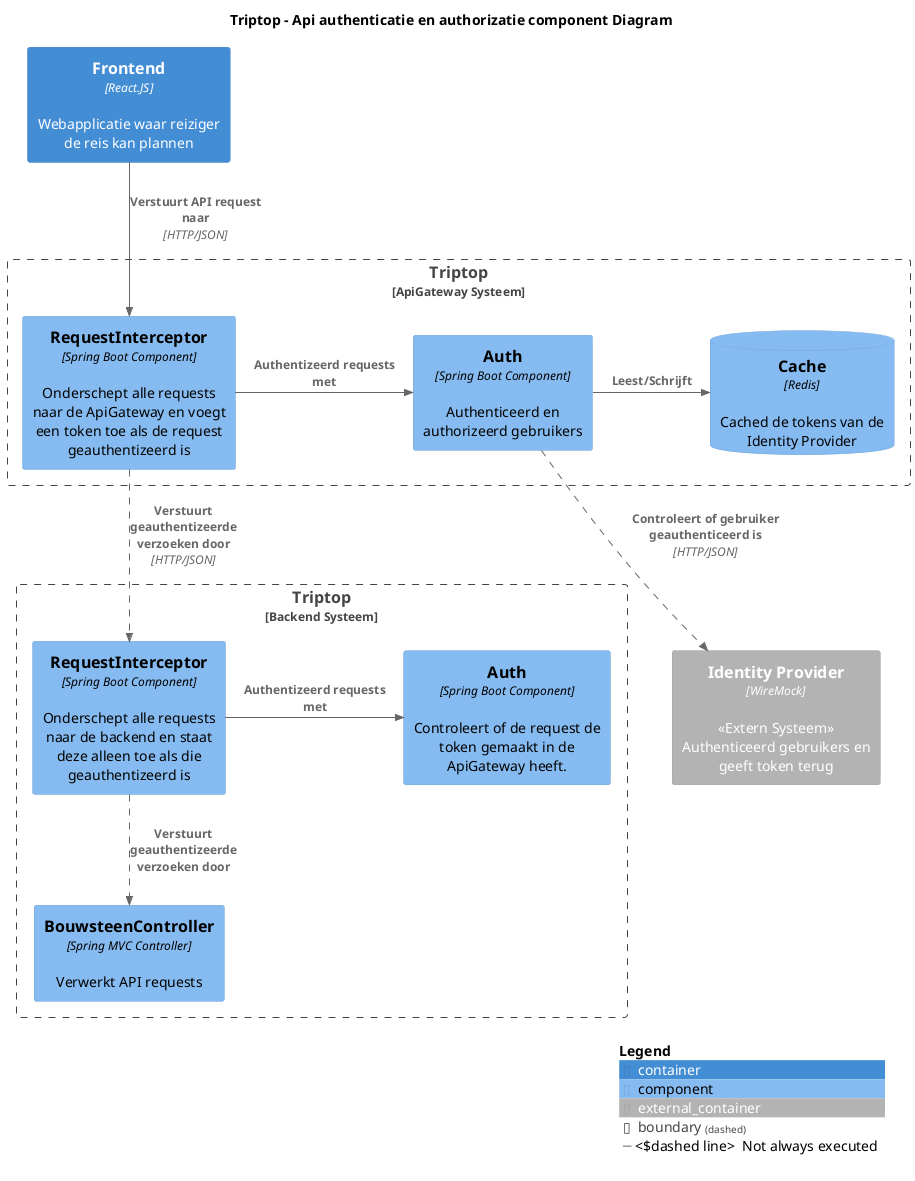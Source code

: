 @startuml
!include <C4/C4_Component>

$addRelTagToLegend(D_Rel, "black", "gray", $DASHED_LINE, Not always executed, dashed line)

!unquoted procedure D_Rel($from, $to, $label, $techn="", $descr="", $sprite="", $tags="D_Rel", $link="", $direction = "")
!if ($direction == right)
    $getRel(("-[dashed]right->>"), $from, $to, $label, $techn, $descr, $sprite, $tags, $link)
!elseif ($direction == left)
    $getRel(("-[dashed]left->>"), $from, $to, $label, $techn, $descr, $sprite, $tags, $link)
!elseif ($direction == up)
    $getRel(("-[dashed]up->>"), $from, $to, $label, $techn, $descr, $sprite, $tags, $link)
!elseif ($direction == down)
    $getRel(("-[dashed]down->>"), $from, $to, $label, $techn, $descr, $sprite, $tags, $link)
!else
    $getRel("-[dashed]->>", $from, $to, $label, $techn, $descr, $sprite, $tags, $link)
!endif
increment()
!endprocedure

!unquoted procedure D_Rel_R($from, $to, $label, $techn="", $descr="", $sprite="", $tags="", $link="")
D_Rel($from, $to, $label, $techn, $descr, $sprite, D_Rel, $link, right)
!endprocedure

!unquoted procedure D_Rel_L($from, $to, $label, $techn="", $descr="", $sprite="", $tags="", $link="")
D_Rel($from, $to, $label, $techn, $descr, $sprite, D_Rel, $link, left)
!endprocedure

!unquoted procedure D_Rel_U($from, $to, $label, $techn="", $descr="", $sprite="", $tags="", $link="")
D_Rel($from, $to, $label, $techn, $descr, $sprite, D_Rel, $link, up)
!endprocedure

!unquoted procedure D_Rel_D($from, $to, $label, $techn="", $descr="", $sprite="", $tags="", $link="")
D_Rel($from, $to, $label, $techn, $descr, $sprite, D_Rel, $link, down)
!endprocedure

title Triptop - Api authenticatie en authorizatie component Diagram

Container_Ext(id_provider, "Identity Provider", WireMock, "<<Extern Systeem>>\nAuthenticeerd gebruikers en geeft token terug")

Container(frontend, "Frontend", "React.JS", "Webapplicatie waar reiziger de reis kan plannen")

Boundary(api_gateway, "Triptop", "ApiGateway Systeem") {
    Component(api_request_interceptor, RequestInterceptor, Spring Boot Component, Onderschept alle requests naar de ApiGateway en voegt een token toe als de request geauthentizeerd is)
    Component(api_auth, Auth, Spring Boot Component, Authenticeerd en authorizeerd gebruikers)
    ComponentDb(api_cache, Cache, Redis, Cached de tokens van de Identity Provider)

    Rel_R(api_request_interceptor, api_auth, Authentizeerd requests met)
    Rel_R(api_auth, api_cache, Leest/Schrijft)
}

D_Rel(api_auth, id_provider, "Controleert of gebruiker geauthenticeerd is", HTTP/JSON)
Lay_R(api_cache, id_provider)

Rel_D(frontend, api_request_interceptor, Verstuurt API request naar, HTTP/JSON)

Boundary(backend, "Triptop", "Backend Systeem") {
    Component(backend_request_interceptor, RequestInterceptor, Spring Boot Component, Onderschept alle requests naar de backend en staat deze alleen toe als die geauthentizeerd is)
    Component(backend_controller, BouwsteenController, Spring MVC Controller, Verwerkt API requests)
    Component(backend_auth, Auth, Spring Boot Component, Controleert of de request de token gemaakt in de ApiGateway heeft.)

    Rel_R(backend_request_interceptor, backend_auth, Authentizeerd requests met)
    D_Rel_D(backend_request_interceptor, backend_controller, Verstuurt geauthentizeerde verzoeken door)
}

D_Rel_D(api_request_interceptor, backend_request_interceptor, Verstuurt geauthentizeerde verzoeken door, HTTP/JSON)


SHOW_LEGEND()

@enduml
